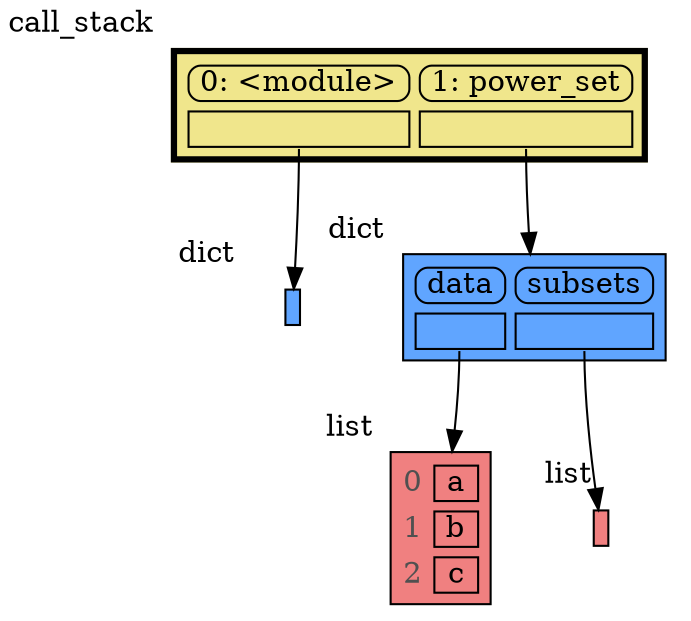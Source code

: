 digraph memory_graph {
	node [shape=plaintext]
	node140261429651648 [label=<
<TABLE BORDER="1" CELLBORDER="1" CELLSPACING="0" CELLPADDING="0" BGCOLOR="#60a5ff" PORT="table">
    <TR><TD BORDER="0"> </TD></TR>
</TABLE>
> xlabel=dict]
	node140261440148032 [label=<
<TABLE BORDER="1" CELLBORDER="1" CELLSPACING="5" CELLPADDING="0" BGCOLOR="lightcoral" PORT="table">
    <TR><TD BORDER="0"><font color="#505050">0</font></TD><TD BORDER="1"> a </TD></TR>
    <TR><TD BORDER="0"><font color="#505050">1</font></TD><TD BORDER="1"> b </TD></TR>
    <TR><TD BORDER="0"><font color="#505050">2</font></TD><TD BORDER="1"> c </TD></TR>
</TABLE>
> xlabel=list]
	node140261440146240 [label=<
<TABLE BORDER="1" CELLBORDER="1" CELLSPACING="0" CELLPADDING="0" BGCOLOR="lightcoral" PORT="table">
    <TR><TD BORDER="0"> </TD></TR>
</TABLE>
> xlabel=list]
	node140261429652416 [label=<
<TABLE BORDER="1" CELLBORDER="1" CELLSPACING="5" CELLPADDING="0" BGCOLOR="#60a5ff" PORT="table">
    <TR><TD BORDER="1" STYLE="ROUNDED"> data </TD><TD BORDER="1" STYLE="ROUNDED"> subsets </TD></TR>
    <TR><TD BORDER="1" PORT="ref0"> </TD><TD BORDER="1" PORT="ref1"> </TD></TR>
</TABLE>
> xlabel=dict]
	node140261429652416:ref0 -> node140261440148032:table [style=solid]
	node140261429652416:ref1 -> node140261440146240:table [style=solid]
	node140261427311264 [label=<
<TABLE BORDER="3" CELLBORDER="1" CELLSPACING="5" CELLPADDING="0" BGCOLOR="khaki" PORT="table">
    <TR><TD BORDER="1" STYLE="ROUNDED"> 0: &lt;module&gt; </TD><TD BORDER="1" STYLE="ROUNDED"> 1: power_set </TD></TR>
    <TR><TD BORDER="1" PORT="ref0"> </TD><TD BORDER="1" PORT="ref1"> </TD></TR>
</TABLE>
> xlabel=call_stack]
	node140261427311264:ref0 -> node140261429651648:table [style=solid]
	node140261427311264:ref1 -> node140261429652416:table [style=solid]
subgraph { rank=same; node140261429651648 -> node140261429652416[weight=10, style=invis]; }
subgraph { rank=same; node140261440148032 -> node140261440146240[weight=10, style=invis]; }
}
